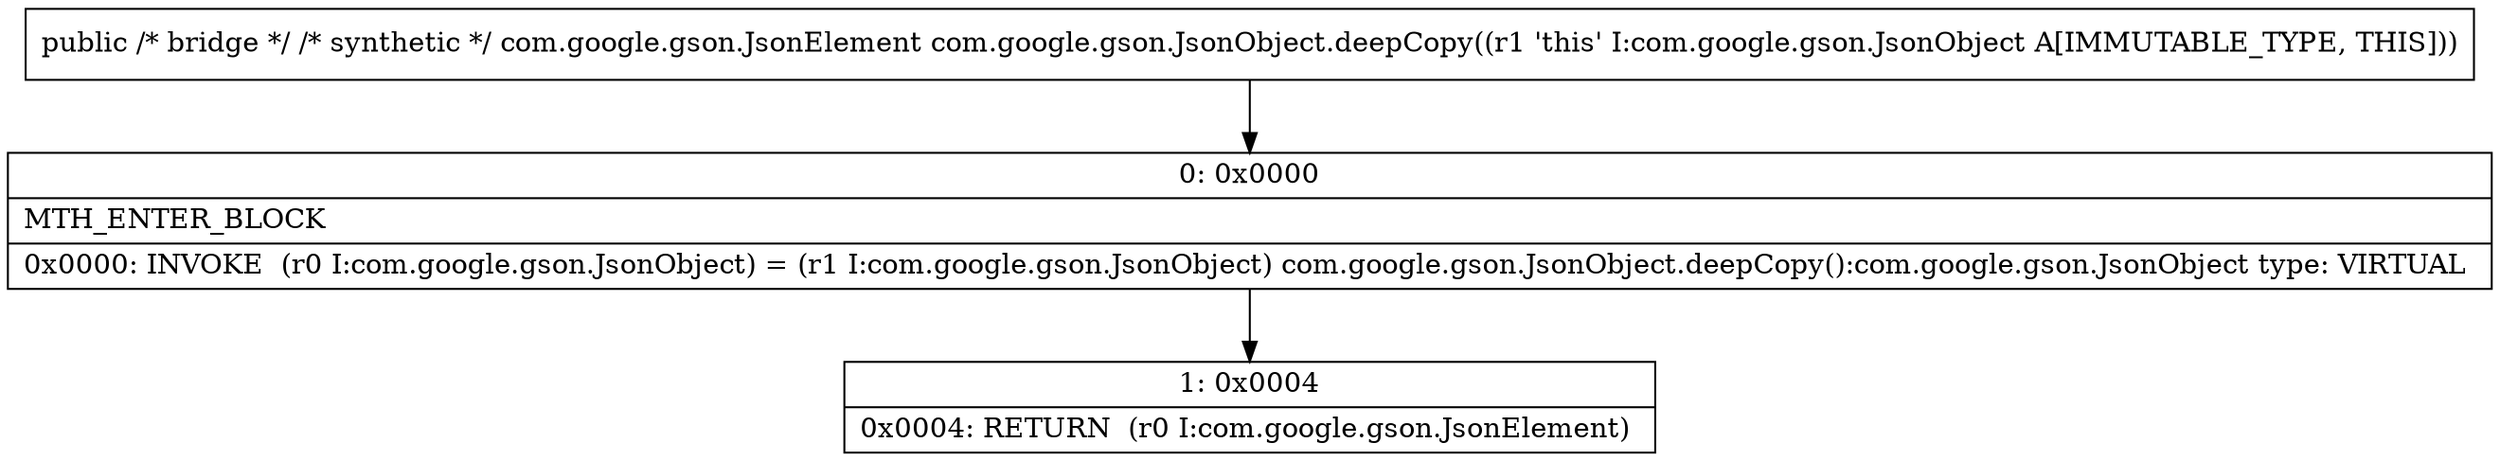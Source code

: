 digraph "CFG forcom.google.gson.JsonObject.deepCopy()Lcom\/google\/gson\/JsonElement;" {
Node_0 [shape=record,label="{0\:\ 0x0000|MTH_ENTER_BLOCK\l|0x0000: INVOKE  (r0 I:com.google.gson.JsonObject) = (r1 I:com.google.gson.JsonObject) com.google.gson.JsonObject.deepCopy():com.google.gson.JsonObject type: VIRTUAL \l}"];
Node_1 [shape=record,label="{1\:\ 0x0004|0x0004: RETURN  (r0 I:com.google.gson.JsonElement) \l}"];
MethodNode[shape=record,label="{public \/* bridge *\/ \/* synthetic *\/ com.google.gson.JsonElement com.google.gson.JsonObject.deepCopy((r1 'this' I:com.google.gson.JsonObject A[IMMUTABLE_TYPE, THIS])) }"];
MethodNode -> Node_0;
Node_0 -> Node_1;
}

